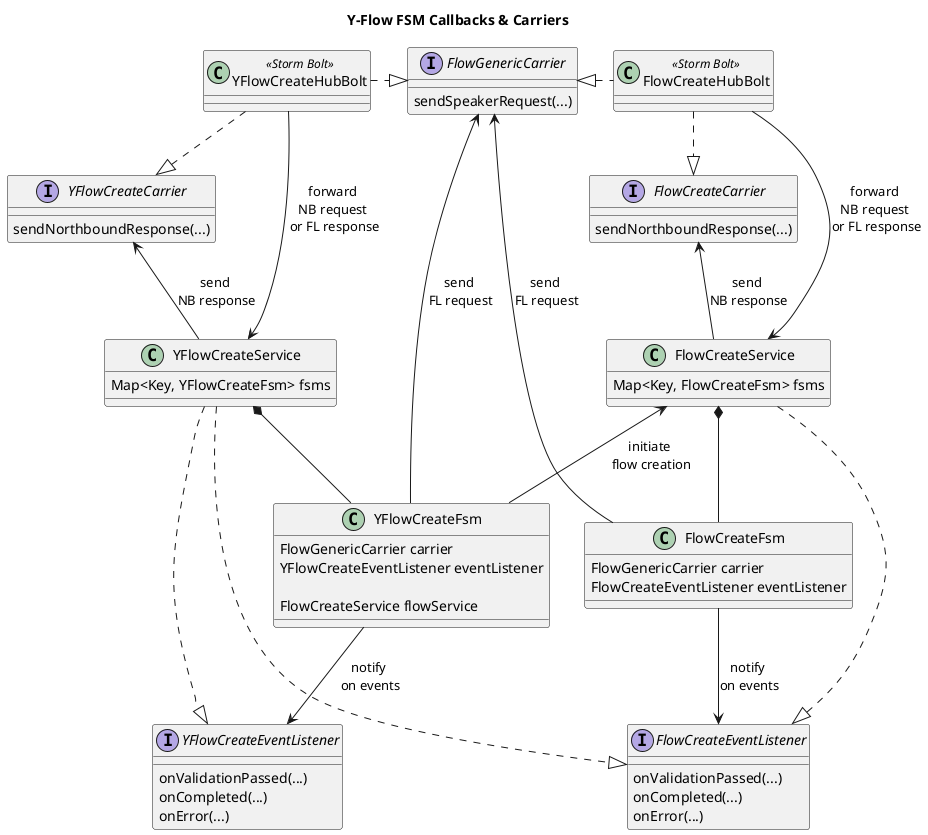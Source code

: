 @startuml
title Y-Flow FSM Callbacks & Carriers

interface FlowGenericCarrier {
    sendSpeakerRequest(...)
}

class YFlowCreateHubBolt <<Storm Bolt>> {
}
class YFlowCreateService {
    Map<Key, YFlowCreateFsm> fsms
}
class YFlowCreateFsm {
    FlowGenericCarrier carrier
    YFlowCreateEventListener eventListener

    FlowCreateService flowService
}
interface YFlowCreateCarrier {
    sendNorthboundResponse(...)
}
interface YFlowCreateEventListener {
    onValidationPassed(...)
    onCompleted(...)
    onError(...)
}

class FlowCreateHubBolt <<Storm Bolt>> {
}
class FlowCreateService {
    Map<Key, FlowCreateFsm> fsms
}
class FlowCreateFsm {
    FlowGenericCarrier carrier
    FlowCreateEventListener eventListener
}
interface FlowCreateCarrier {
    sendNorthboundResponse(...)
}
interface FlowCreateEventListener {
    onValidationPassed(...)
    onCompleted(...)
    onError(...)
}


FlowGenericCarrier <-- YFlowCreateFsm : send \nFL request
FlowGenericCarrier <-- FlowCreateFsm : send \nFL request

YFlowCreateService <-up- YFlowCreateHubBolt: forward \nNB request \nor FL response
YFlowCreateService *-- YFlowCreateFsm
YFlowCreateEventListener <|.up. YFlowCreateService
YFlowCreateEventListener <-up- YFlowCreateFsm : notify \non events

FlowGenericCarrier <|.left. YFlowCreateHubBolt
YFlowCreateCarrier <|.up. YFlowCreateHubBolt
YFlowCreateCarrier <-- YFlowCreateService: send \nNB response

FlowCreateService <-up- FlowCreateHubBolt: forward \nNB request \nor FL response
FlowCreateService *-- FlowCreateFsm
FlowCreateEventListener <|.up. FlowCreateService
FlowCreateEventListener <|.up. YFlowCreateService
FlowCreateEventListener <-up- FlowCreateFsm : notify \non events
FlowCreateService <-- YFlowCreateFsm : initiate \nflow creation

FlowGenericCarrier <|.right. FlowCreateHubBolt
FlowCreateCarrier <|.up. FlowCreateHubBolt
FlowCreateCarrier <-- FlowCreateService : send \nNB response

@enduml